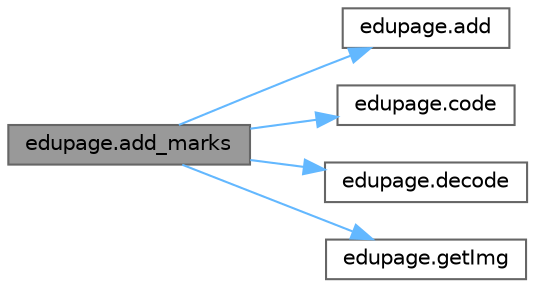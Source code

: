 digraph "edupage.add_marks"
{
 // LATEX_PDF_SIZE
  bgcolor="transparent";
  edge [fontname=Helvetica,fontsize=10,labelfontname=Helvetica,labelfontsize=10];
  node [fontname=Helvetica,fontsize=10,shape=box,height=0.2,width=0.4];
  rankdir="LR";
  Node1 [label="edupage.add_marks",height=0.2,width=0.4,color="gray40", fillcolor="grey60", style="filled", fontcolor="black",tooltip=" "];
  Node1 -> Node2 [color="steelblue1",style="solid"];
  Node2 [label="edupage.add",height=0.2,width=0.4,color="grey40", fillcolor="white", style="filled",URL="$d0/d52/namespaceedupage.html#af8155c1c90674d76615b11b6d0c5c8ba",tooltip=" "];
  Node1 -> Node3 [color="steelblue1",style="solid"];
  Node3 [label="edupage.code",height=0.2,width=0.4,color="grey40", fillcolor="white", style="filled",URL="$d0/d52/namespaceedupage.html#a0ac684340ab80b572e1871d02551129b",tooltip=" "];
  Node1 -> Node4 [color="steelblue1",style="solid"];
  Node4 [label="edupage.decode",height=0.2,width=0.4,color="grey40", fillcolor="white", style="filled",URL="$d0/d52/namespaceedupage.html#aa92a47e21588e2d0650510eb9f359d9b",tooltip=" "];
  Node1 -> Node5 [color="steelblue1",style="solid"];
  Node5 [label="edupage.getImg",height=0.2,width=0.4,color="grey40", fillcolor="white", style="filled",URL="$d0/d52/namespaceedupage.html#ac2af202d51ecd2e5f8759016912b4d4c",tooltip=" "];
}
